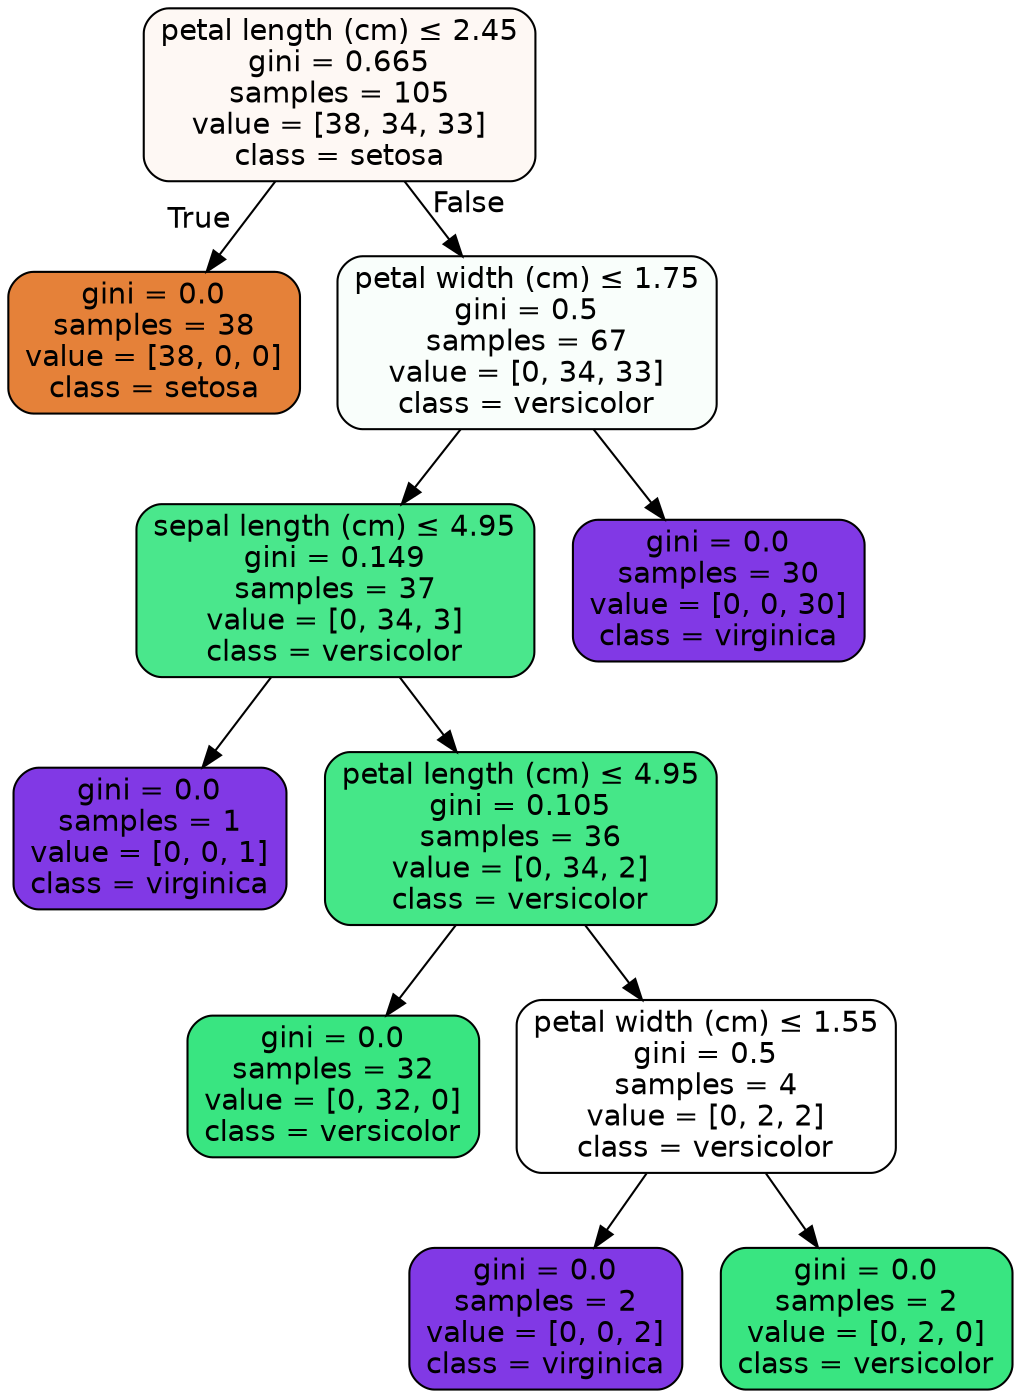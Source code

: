 digraph Tree {
node [shape=box, style="filled, rounded", color="black", fontname="helvetica"] ;
edge [fontname="helvetica"] ;
0 [label=<petal length (cm) &le; 2.45<br/>gini = 0.665<br/>samples = 105<br/>value = [38, 34, 33]<br/>class = setosa>, fillcolor="#fef8f4"] ;
1 [label=<gini = 0.0<br/>samples = 38<br/>value = [38, 0, 0]<br/>class = setosa>, fillcolor="#e58139"] ;
0 -> 1 [labeldistance=2.5, labelangle=45, headlabel="True"] ;
2 [label=<petal width (cm) &le; 1.75<br/>gini = 0.5<br/>samples = 67<br/>value = [0, 34, 33]<br/>class = versicolor>, fillcolor="#f9fefb"] ;
0 -> 2 [labeldistance=2.5, labelangle=-45, headlabel="False"] ;
3 [label=<sepal length (cm) &le; 4.95<br/>gini = 0.149<br/>samples = 37<br/>value = [0, 34, 3]<br/>class = versicolor>, fillcolor="#4ae78c"] ;
2 -> 3 ;
4 [label=<gini = 0.0<br/>samples = 1<br/>value = [0, 0, 1]<br/>class = virginica>, fillcolor="#8139e5"] ;
3 -> 4 ;
5 [label=<petal length (cm) &le; 4.95<br/>gini = 0.105<br/>samples = 36<br/>value = [0, 34, 2]<br/>class = versicolor>, fillcolor="#45e788"] ;
3 -> 5 ;
6 [label=<gini = 0.0<br/>samples = 32<br/>value = [0, 32, 0]<br/>class = versicolor>, fillcolor="#39e581"] ;
5 -> 6 ;
7 [label=<petal width (cm) &le; 1.55<br/>gini = 0.5<br/>samples = 4<br/>value = [0, 2, 2]<br/>class = versicolor>, fillcolor="#ffffff"] ;
5 -> 7 ;
8 [label=<gini = 0.0<br/>samples = 2<br/>value = [0, 0, 2]<br/>class = virginica>, fillcolor="#8139e5"] ;
7 -> 8 ;
9 [label=<gini = 0.0<br/>samples = 2<br/>value = [0, 2, 0]<br/>class = versicolor>, fillcolor="#39e581"] ;
7 -> 9 ;
10 [label=<gini = 0.0<br/>samples = 30<br/>value = [0, 0, 30]<br/>class = virginica>, fillcolor="#8139e5"] ;
2 -> 10 ;
}